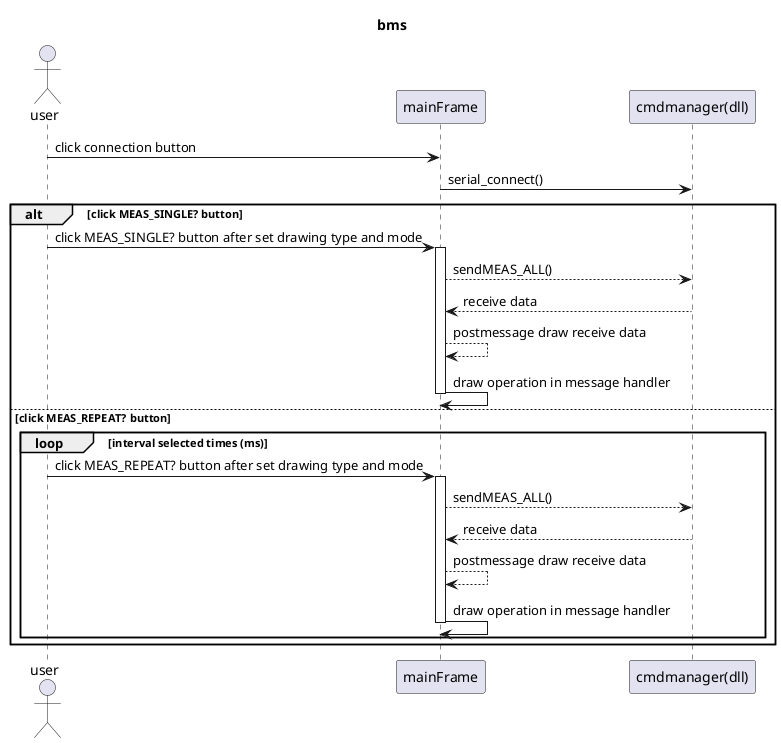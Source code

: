 @startuml bms

title bms

actor user
participant "mainFrame"
participant "cmdmanager(dll)"

user -> "mainFrame" : click connection button
"mainFrame" -> "cmdmanager(dll)" : serial_connect()

alt click MEAS_SINGLE? button

user -> "mainFrame" : click MEAS_SINGLE? button after set drawing type and mode

activate "mainFrame"
"mainFrame" --> "cmdmanager(dll)" : sendMEAS_ALL()
"mainFrame" <-- "cmdmanager(dll)" : receive data

"mainFrame" --> "mainFrame" : postmessage draw receive data
"mainFrame" -> "mainFrame" : draw operation in message handler
deactivate "mainFrame"

else click MEAS_REPEAT? button
loop interval selected times (ms)
user -> "mainFrame" : click MEAS_REPEAT? button after set drawing type and mode

activate "mainFrame"
"mainFrame" --> "cmdmanager(dll)" : sendMEAS_ALL()
"mainFrame" <-- "cmdmanager(dll)" : receive data

"mainFrame" --> "mainFrame" : postmessage draw receive data
"mainFrame" -> "mainFrame" : draw operation in message handler
deactivate "mainFrame"
end

end

@enduml